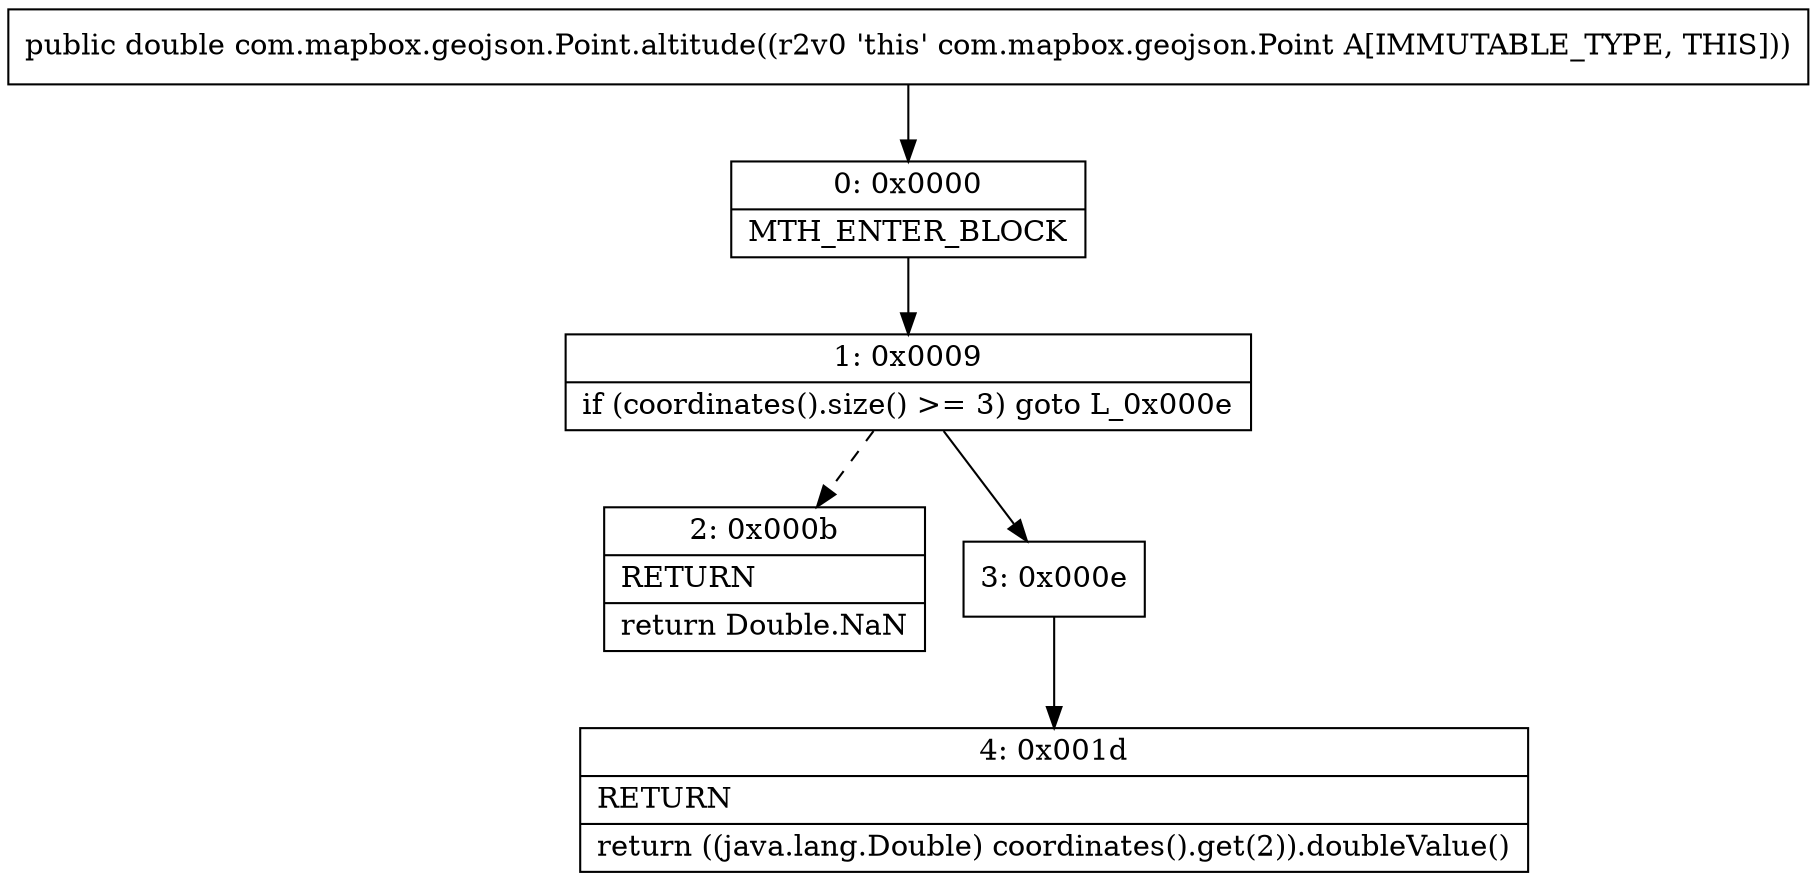 digraph "CFG forcom.mapbox.geojson.Point.altitude()D" {
Node_0 [shape=record,label="{0\:\ 0x0000|MTH_ENTER_BLOCK\l}"];
Node_1 [shape=record,label="{1\:\ 0x0009|if (coordinates().size() \>= 3) goto L_0x000e\l}"];
Node_2 [shape=record,label="{2\:\ 0x000b|RETURN\l|return Double.NaN\l}"];
Node_3 [shape=record,label="{3\:\ 0x000e}"];
Node_4 [shape=record,label="{4\:\ 0x001d|RETURN\l|return ((java.lang.Double) coordinates().get(2)).doubleValue()\l}"];
MethodNode[shape=record,label="{public double com.mapbox.geojson.Point.altitude((r2v0 'this' com.mapbox.geojson.Point A[IMMUTABLE_TYPE, THIS])) }"];
MethodNode -> Node_0;
Node_0 -> Node_1;
Node_1 -> Node_2[style=dashed];
Node_1 -> Node_3;
Node_3 -> Node_4;
}

